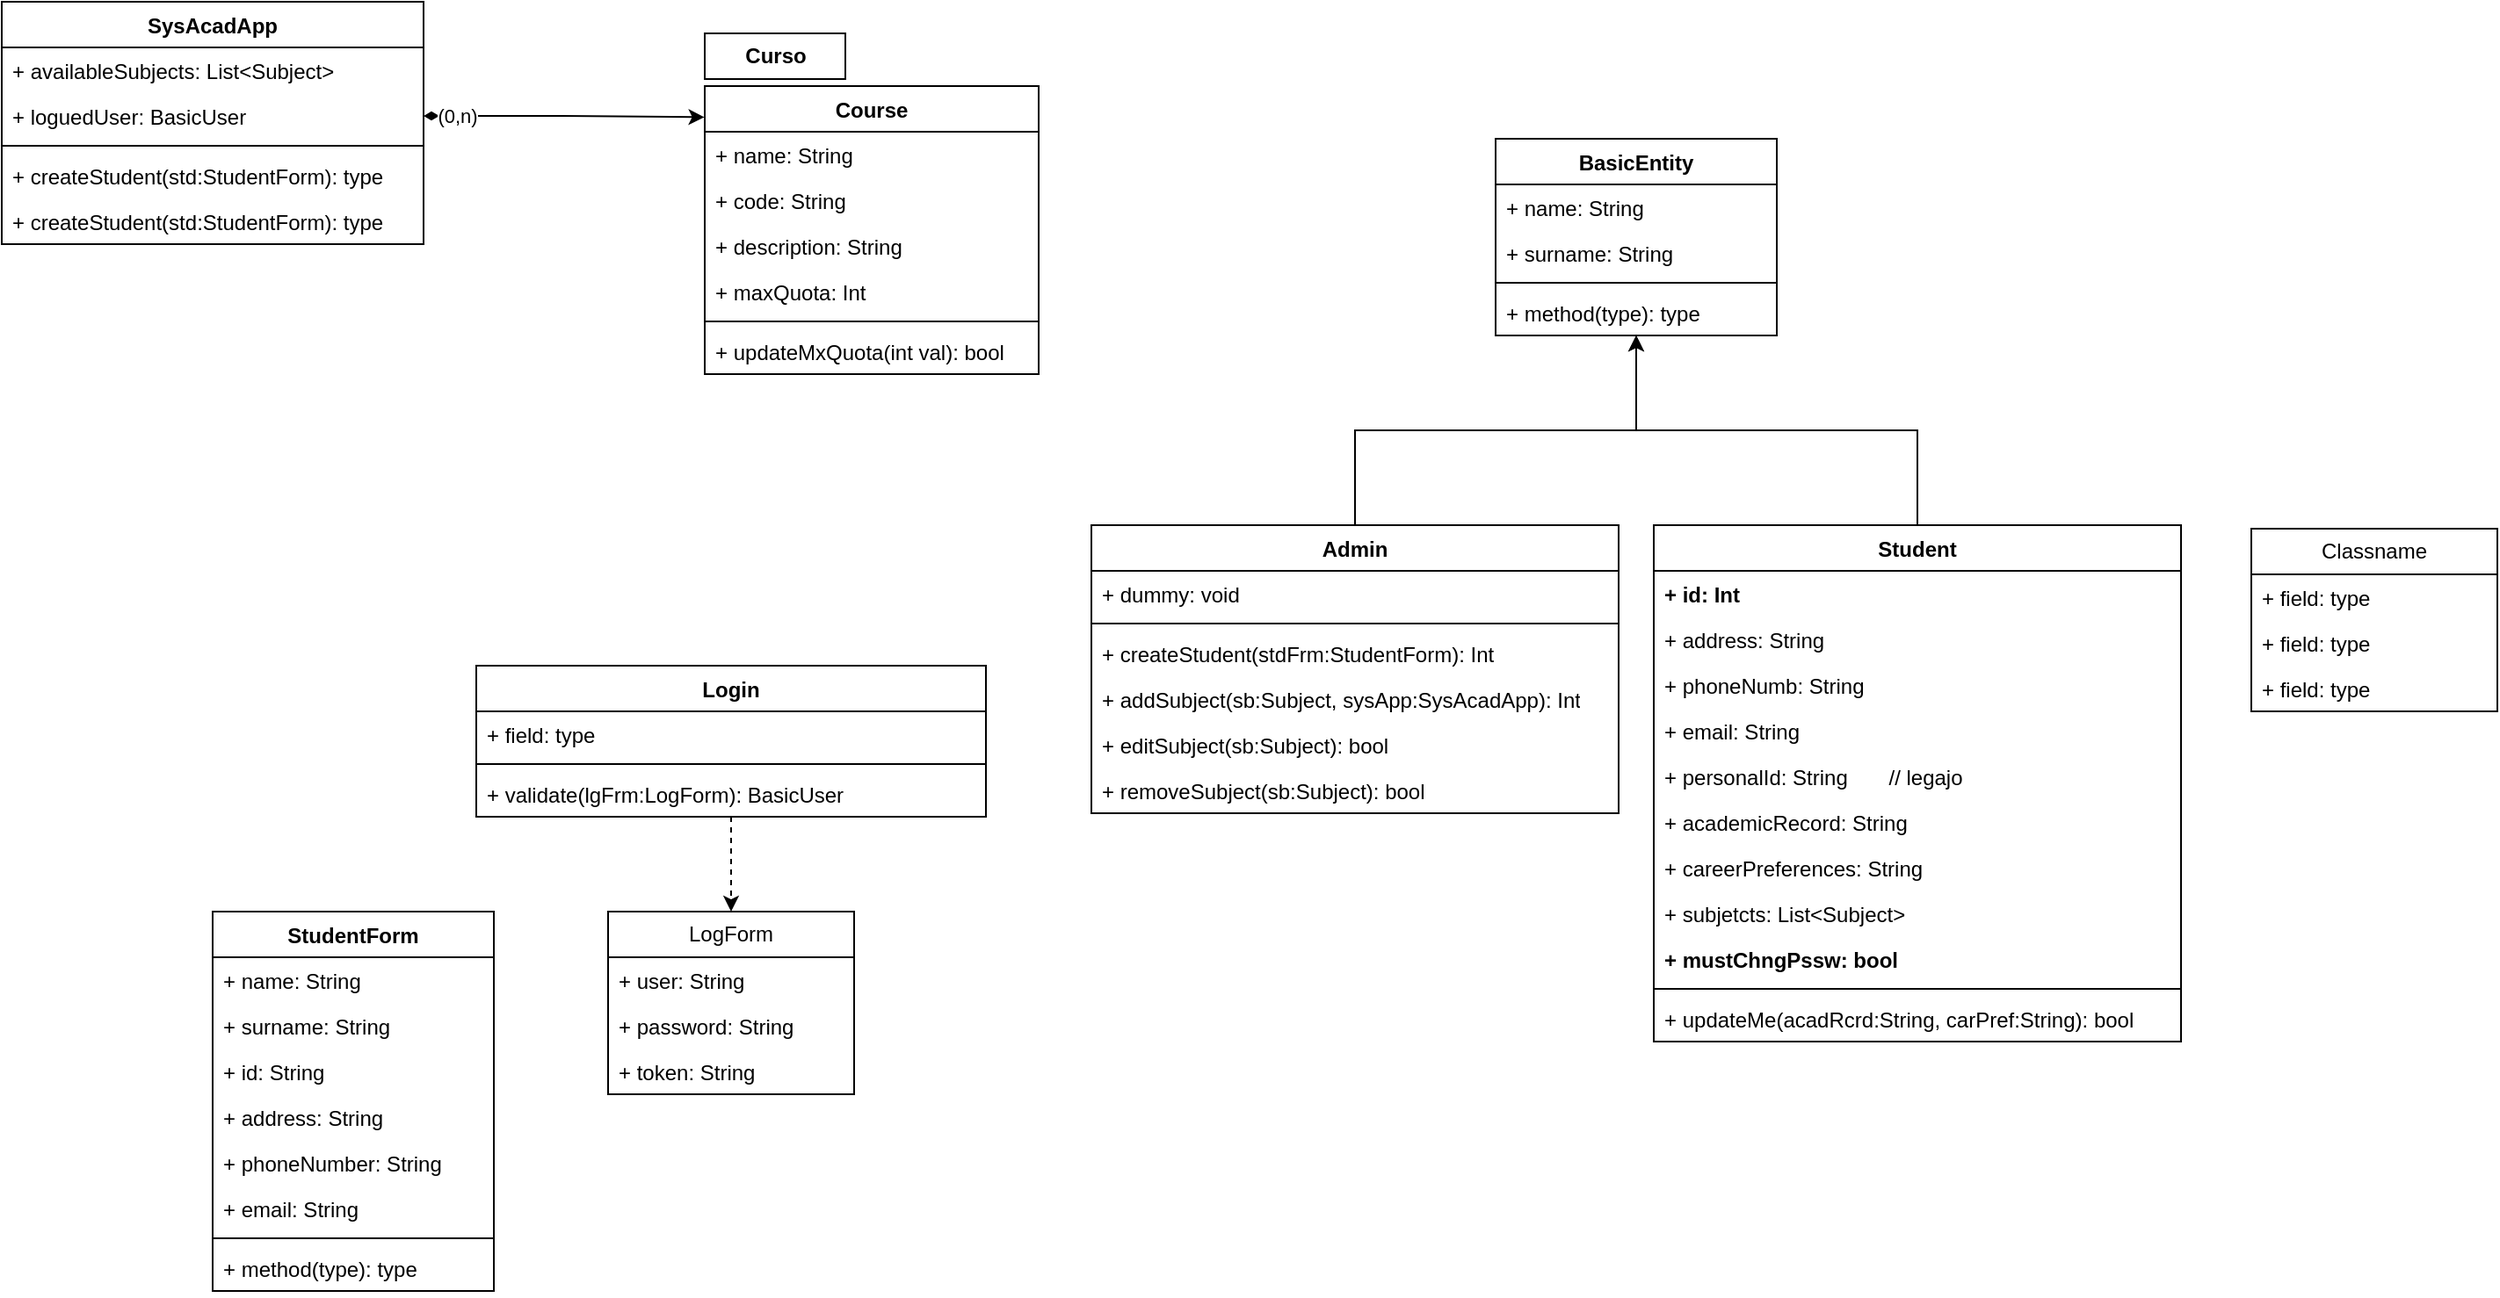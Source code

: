 <mxfile version="21.7.5" type="device">
  <diagram name="Página-1" id="jp0Hjj-rsYhxCdzABtyU">
    <mxGraphModel dx="1885" dy="1035" grid="1" gridSize="10" guides="1" tooltips="1" connect="1" arrows="1" fold="1" page="0" pageScale="1" pageWidth="827" pageHeight="1169" math="0" shadow="0">
      <root>
        <mxCell id="0" />
        <mxCell id="1" parent="0" />
        <mxCell id="aCHHTh51sgZDQNgoWjUU-1" value="Course" style="swimlane;fontStyle=1;align=center;verticalAlign=top;childLayout=stackLayout;horizontal=1;startSize=26;horizontalStack=0;resizeParent=1;resizeParentMax=0;resizeLast=0;collapsible=1;marginBottom=0;whiteSpace=wrap;html=1;" parent="1" vertex="1">
          <mxGeometry x="-290" y="-130" width="190" height="164" as="geometry" />
        </mxCell>
        <mxCell id="aCHHTh51sgZDQNgoWjUU-30" value="+ name: String" style="text;strokeColor=none;fillColor=none;align=left;verticalAlign=top;spacingLeft=4;spacingRight=4;overflow=hidden;rotatable=0;points=[[0,0.5],[1,0.5]];portConstraint=eastwest;whiteSpace=wrap;html=1;" parent="aCHHTh51sgZDQNgoWjUU-1" vertex="1">
          <mxGeometry y="26" width="190" height="26" as="geometry" />
        </mxCell>
        <mxCell id="aCHHTh51sgZDQNgoWjUU-2" value="+ code: String" style="text;strokeColor=none;fillColor=none;align=left;verticalAlign=top;spacingLeft=4;spacingRight=4;overflow=hidden;rotatable=0;points=[[0,0.5],[1,0.5]];portConstraint=eastwest;whiteSpace=wrap;html=1;" parent="aCHHTh51sgZDQNgoWjUU-1" vertex="1">
          <mxGeometry y="52" width="190" height="26" as="geometry" />
        </mxCell>
        <mxCell id="aCHHTh51sgZDQNgoWjUU-31" value="+ description: String" style="text;strokeColor=none;fillColor=none;align=left;verticalAlign=top;spacingLeft=4;spacingRight=4;overflow=hidden;rotatable=0;points=[[0,0.5],[1,0.5]];portConstraint=eastwest;whiteSpace=wrap;html=1;" parent="aCHHTh51sgZDQNgoWjUU-1" vertex="1">
          <mxGeometry y="78" width="190" height="26" as="geometry" />
        </mxCell>
        <mxCell id="aCHHTh51sgZDQNgoWjUU-32" value="+ maxQuota: Int" style="text;strokeColor=none;fillColor=none;align=left;verticalAlign=top;spacingLeft=4;spacingRight=4;overflow=hidden;rotatable=0;points=[[0,0.5],[1,0.5]];portConstraint=eastwest;whiteSpace=wrap;html=1;" parent="aCHHTh51sgZDQNgoWjUU-1" vertex="1">
          <mxGeometry y="104" width="190" height="26" as="geometry" />
        </mxCell>
        <mxCell id="aCHHTh51sgZDQNgoWjUU-3" value="" style="line;strokeWidth=1;fillColor=none;align=left;verticalAlign=middle;spacingTop=-1;spacingLeft=3;spacingRight=3;rotatable=0;labelPosition=right;points=[];portConstraint=eastwest;strokeColor=inherit;" parent="aCHHTh51sgZDQNgoWjUU-1" vertex="1">
          <mxGeometry y="130" width="190" height="8" as="geometry" />
        </mxCell>
        <mxCell id="aCHHTh51sgZDQNgoWjUU-4" value="+ updateMxQuota(int val): bool" style="text;strokeColor=none;fillColor=none;align=left;verticalAlign=top;spacingLeft=4;spacingRight=4;overflow=hidden;rotatable=0;points=[[0,0.5],[1,0.5]];portConstraint=eastwest;whiteSpace=wrap;html=1;" parent="aCHHTh51sgZDQNgoWjUU-1" vertex="1">
          <mxGeometry y="138" width="190" height="26" as="geometry" />
        </mxCell>
        <mxCell id="aCHHTh51sgZDQNgoWjUU-24" style="edgeStyle=orthogonalEdgeStyle;rounded=0;orthogonalLoop=1;jettySize=auto;html=1;" parent="1" source="aCHHTh51sgZDQNgoWjUU-5" target="aCHHTh51sgZDQNgoWjUU-14" edge="1">
          <mxGeometry relative="1" as="geometry" />
        </mxCell>
        <mxCell id="aCHHTh51sgZDQNgoWjUU-5" value="Student" style="swimlane;fontStyle=1;align=center;verticalAlign=top;childLayout=stackLayout;horizontal=1;startSize=26;horizontalStack=0;resizeParent=1;resizeParentMax=0;resizeLast=0;collapsible=1;marginBottom=0;whiteSpace=wrap;html=1;" parent="1" vertex="1">
          <mxGeometry x="250" y="120" width="300" height="294" as="geometry" />
        </mxCell>
        <mxCell id="aCHHTh51sgZDQNgoWjUU-6" value="+ id: Int&amp;nbsp;" style="text;strokeColor=none;fillColor=none;align=left;verticalAlign=top;spacingLeft=4;spacingRight=4;overflow=hidden;rotatable=0;points=[[0,0.5],[1,0.5]];portConstraint=eastwest;whiteSpace=wrap;html=1;fontStyle=1" parent="aCHHTh51sgZDQNgoWjUU-5" vertex="1">
          <mxGeometry y="26" width="300" height="26" as="geometry" />
        </mxCell>
        <mxCell id="aCHHTh51sgZDQNgoWjUU-10" value="+ address: String" style="text;strokeColor=none;fillColor=none;align=left;verticalAlign=top;spacingLeft=4;spacingRight=4;overflow=hidden;rotatable=0;points=[[0,0.5],[1,0.5]];portConstraint=eastwest;whiteSpace=wrap;html=1;" parent="aCHHTh51sgZDQNgoWjUU-5" vertex="1">
          <mxGeometry y="52" width="300" height="26" as="geometry" />
        </mxCell>
        <mxCell id="aCHHTh51sgZDQNgoWjUU-11" value="+ phoneNumb: String" style="text;strokeColor=none;fillColor=none;align=left;verticalAlign=top;spacingLeft=4;spacingRight=4;overflow=hidden;rotatable=0;points=[[0,0.5],[1,0.5]];portConstraint=eastwest;whiteSpace=wrap;html=1;" parent="aCHHTh51sgZDQNgoWjUU-5" vertex="1">
          <mxGeometry y="78" width="300" height="26" as="geometry" />
        </mxCell>
        <mxCell id="aCHHTh51sgZDQNgoWjUU-13" value="+ email: String" style="text;strokeColor=none;fillColor=none;align=left;verticalAlign=top;spacingLeft=4;spacingRight=4;overflow=hidden;rotatable=0;points=[[0,0.5],[1,0.5]];portConstraint=eastwest;whiteSpace=wrap;html=1;" parent="aCHHTh51sgZDQNgoWjUU-5" vertex="1">
          <mxGeometry y="104" width="300" height="26" as="geometry" />
        </mxCell>
        <mxCell id="aCHHTh51sgZDQNgoWjUU-18" value="+ personalId: String&amp;nbsp; &amp;nbsp; &amp;nbsp; &amp;nbsp;// legajo" style="text;strokeColor=none;fillColor=none;align=left;verticalAlign=top;spacingLeft=4;spacingRight=4;overflow=hidden;rotatable=0;points=[[0,0.5],[1,0.5]];portConstraint=eastwest;whiteSpace=wrap;html=1;" parent="aCHHTh51sgZDQNgoWjUU-5" vertex="1">
          <mxGeometry y="130" width="300" height="26" as="geometry" />
        </mxCell>
        <mxCell id="aCHHTh51sgZDQNgoWjUU-19" value="+ academicRecord: String" style="text;strokeColor=none;fillColor=none;align=left;verticalAlign=top;spacingLeft=4;spacingRight=4;overflow=hidden;rotatable=0;points=[[0,0.5],[1,0.5]];portConstraint=eastwest;whiteSpace=wrap;html=1;" parent="aCHHTh51sgZDQNgoWjUU-5" vertex="1">
          <mxGeometry y="156" width="300" height="26" as="geometry" />
        </mxCell>
        <mxCell id="aCHHTh51sgZDQNgoWjUU-12" value="+ careerPreferences: String" style="text;strokeColor=none;fillColor=none;align=left;verticalAlign=top;spacingLeft=4;spacingRight=4;overflow=hidden;rotatable=0;points=[[0,0.5],[1,0.5]];portConstraint=eastwest;whiteSpace=wrap;html=1;" parent="aCHHTh51sgZDQNgoWjUU-5" vertex="1">
          <mxGeometry y="182" width="300" height="26" as="geometry" />
        </mxCell>
        <mxCell id="aCHHTh51sgZDQNgoWjUU-33" value="+ subjetcts: List&amp;lt;Subject&amp;gt;" style="text;strokeColor=none;fillColor=none;align=left;verticalAlign=top;spacingLeft=4;spacingRight=4;overflow=hidden;rotatable=0;points=[[0,0.5],[1,0.5]];portConstraint=eastwest;whiteSpace=wrap;html=1;" parent="aCHHTh51sgZDQNgoWjUU-5" vertex="1">
          <mxGeometry y="208" width="300" height="26" as="geometry" />
        </mxCell>
        <mxCell id="32XoBcUcEk1vVq0TK0M4-25" value="+ mustChngPssw: bool" style="text;strokeColor=none;fillColor=none;align=left;verticalAlign=top;spacingLeft=4;spacingRight=4;overflow=hidden;rotatable=0;points=[[0,0.5],[1,0.5]];portConstraint=eastwest;whiteSpace=wrap;html=1;fontStyle=1" parent="aCHHTh51sgZDQNgoWjUU-5" vertex="1">
          <mxGeometry y="234" width="300" height="26" as="geometry" />
        </mxCell>
        <mxCell id="aCHHTh51sgZDQNgoWjUU-7" value="" style="line;strokeWidth=1;fillColor=none;align=left;verticalAlign=middle;spacingTop=-1;spacingLeft=3;spacingRight=3;rotatable=0;labelPosition=right;points=[];portConstraint=eastwest;strokeColor=inherit;" parent="aCHHTh51sgZDQNgoWjUU-5" vertex="1">
          <mxGeometry y="260" width="300" height="8" as="geometry" />
        </mxCell>
        <mxCell id="aCHHTh51sgZDQNgoWjUU-8" value="+ updateMe(acadRcrd:String, carPref:String): bool" style="text;strokeColor=none;fillColor=none;align=left;verticalAlign=top;spacingLeft=4;spacingRight=4;overflow=hidden;rotatable=0;points=[[0,0.5],[1,0.5]];portConstraint=eastwest;whiteSpace=wrap;html=1;" parent="aCHHTh51sgZDQNgoWjUU-5" vertex="1">
          <mxGeometry y="268" width="300" height="26" as="geometry" />
        </mxCell>
        <mxCell id="aCHHTh51sgZDQNgoWjUU-14" value="BasicEntity" style="swimlane;fontStyle=1;align=center;verticalAlign=top;childLayout=stackLayout;horizontal=1;startSize=26;horizontalStack=0;resizeParent=1;resizeParentMax=0;resizeLast=0;collapsible=1;marginBottom=0;whiteSpace=wrap;html=1;" parent="1" vertex="1">
          <mxGeometry x="160" y="-100" width="160" height="112" as="geometry" />
        </mxCell>
        <mxCell id="aCHHTh51sgZDQNgoWjUU-22" value="+ name: String" style="text;strokeColor=none;fillColor=none;align=left;verticalAlign=top;spacingLeft=4;spacingRight=4;overflow=hidden;rotatable=0;points=[[0,0.5],[1,0.5]];portConstraint=eastwest;whiteSpace=wrap;html=1;" parent="aCHHTh51sgZDQNgoWjUU-14" vertex="1">
          <mxGeometry y="26" width="160" height="26" as="geometry" />
        </mxCell>
        <mxCell id="iXs23itsmqK7QYpMgsOb-6" value="+ surname: String" style="text;strokeColor=none;fillColor=none;align=left;verticalAlign=top;spacingLeft=4;spacingRight=4;overflow=hidden;rotatable=0;points=[[0,0.5],[1,0.5]];portConstraint=eastwest;whiteSpace=wrap;html=1;" vertex="1" parent="aCHHTh51sgZDQNgoWjUU-14">
          <mxGeometry y="52" width="160" height="26" as="geometry" />
        </mxCell>
        <mxCell id="aCHHTh51sgZDQNgoWjUU-16" value="" style="line;strokeWidth=1;fillColor=none;align=left;verticalAlign=middle;spacingTop=-1;spacingLeft=3;spacingRight=3;rotatable=0;labelPosition=right;points=[];portConstraint=eastwest;strokeColor=inherit;" parent="aCHHTh51sgZDQNgoWjUU-14" vertex="1">
          <mxGeometry y="78" width="160" height="8" as="geometry" />
        </mxCell>
        <mxCell id="aCHHTh51sgZDQNgoWjUU-17" value="+ method(type): type" style="text;strokeColor=none;fillColor=none;align=left;verticalAlign=top;spacingLeft=4;spacingRight=4;overflow=hidden;rotatable=0;points=[[0,0.5],[1,0.5]];portConstraint=eastwest;whiteSpace=wrap;html=1;" parent="aCHHTh51sgZDQNgoWjUU-14" vertex="1">
          <mxGeometry y="86" width="160" height="26" as="geometry" />
        </mxCell>
        <mxCell id="aCHHTh51sgZDQNgoWjUU-29" style="edgeStyle=orthogonalEdgeStyle;rounded=0;orthogonalLoop=1;jettySize=auto;html=1;" parent="1" source="aCHHTh51sgZDQNgoWjUU-25" target="aCHHTh51sgZDQNgoWjUU-14" edge="1">
          <mxGeometry relative="1" as="geometry" />
        </mxCell>
        <mxCell id="aCHHTh51sgZDQNgoWjUU-25" value="Admin" style="swimlane;fontStyle=1;align=center;verticalAlign=top;childLayout=stackLayout;horizontal=1;startSize=26;horizontalStack=0;resizeParent=1;resizeParentMax=0;resizeLast=0;collapsible=1;marginBottom=0;whiteSpace=wrap;html=1;" parent="1" vertex="1">
          <mxGeometry x="-70" y="120" width="300" height="164" as="geometry" />
        </mxCell>
        <mxCell id="aCHHTh51sgZDQNgoWjUU-56" value="+ dummy: void" style="text;strokeColor=none;fillColor=none;align=left;verticalAlign=top;spacingLeft=4;spacingRight=4;overflow=hidden;rotatable=0;points=[[0,0.5],[1,0.5]];portConstraint=eastwest;whiteSpace=wrap;html=1;" parent="aCHHTh51sgZDQNgoWjUU-25" vertex="1">
          <mxGeometry y="26" width="300" height="26" as="geometry" />
        </mxCell>
        <mxCell id="aCHHTh51sgZDQNgoWjUU-27" value="" style="line;strokeWidth=1;fillColor=none;align=left;verticalAlign=middle;spacingTop=-1;spacingLeft=3;spacingRight=3;rotatable=0;labelPosition=right;points=[];portConstraint=eastwest;strokeColor=inherit;" parent="aCHHTh51sgZDQNgoWjUU-25" vertex="1">
          <mxGeometry y="52" width="300" height="8" as="geometry" />
        </mxCell>
        <mxCell id="aCHHTh51sgZDQNgoWjUU-28" value="+ createStudent(stdFrm:StudentForm): Int" style="text;strokeColor=none;fillColor=none;align=left;verticalAlign=top;spacingLeft=4;spacingRight=4;overflow=hidden;rotatable=0;points=[[0,0.5],[1,0.5]];portConstraint=eastwest;whiteSpace=wrap;html=1;" parent="aCHHTh51sgZDQNgoWjUU-25" vertex="1">
          <mxGeometry y="60" width="300" height="26" as="geometry" />
        </mxCell>
        <mxCell id="aCHHTh51sgZDQNgoWjUU-48" value="+ addSubject(sb:Subject, sysApp:SysAcadApp): Int" style="text;strokeColor=none;fillColor=none;align=left;verticalAlign=top;spacingLeft=4;spacingRight=4;overflow=hidden;rotatable=0;points=[[0,0.5],[1,0.5]];portConstraint=eastwest;whiteSpace=wrap;html=1;" parent="aCHHTh51sgZDQNgoWjUU-25" vertex="1">
          <mxGeometry y="86" width="300" height="26" as="geometry" />
        </mxCell>
        <mxCell id="aCHHTh51sgZDQNgoWjUU-50" value="+ editSubject(sb:Subject): bool" style="text;strokeColor=none;fillColor=none;align=left;verticalAlign=top;spacingLeft=4;spacingRight=4;overflow=hidden;rotatable=0;points=[[0,0.5],[1,0.5]];portConstraint=eastwest;whiteSpace=wrap;html=1;" parent="aCHHTh51sgZDQNgoWjUU-25" vertex="1">
          <mxGeometry y="112" width="300" height="26" as="geometry" />
        </mxCell>
        <mxCell id="aCHHTh51sgZDQNgoWjUU-51" value="+ removeSubject(sb:Subject): bool" style="text;strokeColor=none;fillColor=none;align=left;verticalAlign=top;spacingLeft=4;spacingRight=4;overflow=hidden;rotatable=0;points=[[0,0.5],[1,0.5]];portConstraint=eastwest;whiteSpace=wrap;html=1;" parent="aCHHTh51sgZDQNgoWjUU-25" vertex="1">
          <mxGeometry y="138" width="300" height="26" as="geometry" />
        </mxCell>
        <mxCell id="aCHHTh51sgZDQNgoWjUU-46" value="Curso" style="text;align=center;fontStyle=1;verticalAlign=middle;spacingLeft=3;spacingRight=3;strokeColor=default;rotatable=0;points=[[0,0.5],[1,0.5]];portConstraint=eastwest;html=1;" parent="1" vertex="1">
          <mxGeometry x="-290" y="-160" width="80" height="26" as="geometry" />
        </mxCell>
        <mxCell id="aCHHTh51sgZDQNgoWjUU-52" value="SysAcadApp" style="swimlane;fontStyle=1;align=center;verticalAlign=top;childLayout=stackLayout;horizontal=1;startSize=26;horizontalStack=0;resizeParent=1;resizeParentMax=0;resizeLast=0;collapsible=1;marginBottom=0;whiteSpace=wrap;html=1;" parent="1" vertex="1">
          <mxGeometry x="-690" y="-178" width="240" height="138" as="geometry" />
        </mxCell>
        <mxCell id="32XoBcUcEk1vVq0TK0M4-7" value="+ availableSubjects: List&amp;lt;Subject&amp;gt;" style="text;strokeColor=none;fillColor=none;align=left;verticalAlign=top;spacingLeft=4;spacingRight=4;overflow=hidden;rotatable=0;points=[[0,0.5],[1,0.5]];portConstraint=eastwest;whiteSpace=wrap;html=1;" parent="aCHHTh51sgZDQNgoWjUU-52" vertex="1">
          <mxGeometry y="26" width="240" height="26" as="geometry" />
        </mxCell>
        <mxCell id="aCHHTh51sgZDQNgoWjUU-53" value="+ loguedUser: BasicUser" style="text;strokeColor=none;fillColor=none;align=left;verticalAlign=top;spacingLeft=4;spacingRight=4;overflow=hidden;rotatable=0;points=[[0,0.5],[1,0.5]];portConstraint=eastwest;whiteSpace=wrap;html=1;" parent="aCHHTh51sgZDQNgoWjUU-52" vertex="1">
          <mxGeometry y="52" width="240" height="26" as="geometry" />
        </mxCell>
        <mxCell id="aCHHTh51sgZDQNgoWjUU-54" value="" style="line;strokeWidth=1;fillColor=none;align=left;verticalAlign=middle;spacingTop=-1;spacingLeft=3;spacingRight=3;rotatable=0;labelPosition=right;points=[];portConstraint=eastwest;strokeColor=inherit;" parent="aCHHTh51sgZDQNgoWjUU-52" vertex="1">
          <mxGeometry y="78" width="240" height="8" as="geometry" />
        </mxCell>
        <mxCell id="32XoBcUcEk1vVq0TK0M4-27" value="+ createStudent(std:StudentForm): type" style="text;strokeColor=none;fillColor=none;align=left;verticalAlign=top;spacingLeft=4;spacingRight=4;overflow=hidden;rotatable=0;points=[[0,0.5],[1,0.5]];portConstraint=eastwest;whiteSpace=wrap;html=1;" parent="aCHHTh51sgZDQNgoWjUU-52" vertex="1">
          <mxGeometry y="86" width="240" height="26" as="geometry" />
        </mxCell>
        <mxCell id="aCHHTh51sgZDQNgoWjUU-55" value="+ createStudent(std:StudentForm): type" style="text;strokeColor=none;fillColor=none;align=left;verticalAlign=top;spacingLeft=4;spacingRight=4;overflow=hidden;rotatable=0;points=[[0,0.5],[1,0.5]];portConstraint=eastwest;whiteSpace=wrap;html=1;" parent="aCHHTh51sgZDQNgoWjUU-52" vertex="1">
          <mxGeometry y="112" width="240" height="26" as="geometry" />
        </mxCell>
        <mxCell id="32XoBcUcEk1vVq0TK0M4-14" style="edgeStyle=orthogonalEdgeStyle;rounded=0;orthogonalLoop=1;jettySize=auto;html=1;entryX=0.5;entryY=0;entryDx=0;entryDy=0;dashed=1;" parent="1" source="32XoBcUcEk1vVq0TK0M4-1" target="32XoBcUcEk1vVq0TK0M4-9" edge="1">
          <mxGeometry relative="1" as="geometry" />
        </mxCell>
        <mxCell id="32XoBcUcEk1vVq0TK0M4-1" value="Login" style="swimlane;fontStyle=1;align=center;verticalAlign=top;childLayout=stackLayout;horizontal=1;startSize=26;horizontalStack=0;resizeParent=1;resizeParentMax=0;resizeLast=0;collapsible=1;marginBottom=0;whiteSpace=wrap;html=1;" parent="1" vertex="1">
          <mxGeometry x="-420" y="200" width="290" height="86" as="geometry" />
        </mxCell>
        <mxCell id="32XoBcUcEk1vVq0TK0M4-2" value="+ field: type" style="text;strokeColor=none;fillColor=none;align=left;verticalAlign=top;spacingLeft=4;spacingRight=4;overflow=hidden;rotatable=0;points=[[0,0.5],[1,0.5]];portConstraint=eastwest;whiteSpace=wrap;html=1;" parent="32XoBcUcEk1vVq0TK0M4-1" vertex="1">
          <mxGeometry y="26" width="290" height="26" as="geometry" />
        </mxCell>
        <mxCell id="32XoBcUcEk1vVq0TK0M4-3" value="" style="line;strokeWidth=1;fillColor=none;align=left;verticalAlign=middle;spacingTop=-1;spacingLeft=3;spacingRight=3;rotatable=0;labelPosition=right;points=[];portConstraint=eastwest;strokeColor=inherit;" parent="32XoBcUcEk1vVq0TK0M4-1" vertex="1">
          <mxGeometry y="52" width="290" height="8" as="geometry" />
        </mxCell>
        <mxCell id="32XoBcUcEk1vVq0TK0M4-4" value="+ validate(lgFrm:LogForm): BasicUser" style="text;strokeColor=none;fillColor=none;align=left;verticalAlign=top;spacingLeft=4;spacingRight=4;overflow=hidden;rotatable=0;points=[[0,0.5],[1,0.5]];portConstraint=eastwest;whiteSpace=wrap;html=1;" parent="32XoBcUcEk1vVq0TK0M4-1" vertex="1">
          <mxGeometry y="60" width="290" height="26" as="geometry" />
        </mxCell>
        <mxCell id="32XoBcUcEk1vVq0TK0M4-5" style="edgeStyle=orthogonalEdgeStyle;rounded=0;orthogonalLoop=1;jettySize=auto;html=1;entryX=-0.001;entryY=0.108;entryDx=0;entryDy=0;entryPerimeter=0;startArrow=diamondThin;startFill=1;" parent="1" source="aCHHTh51sgZDQNgoWjUU-53" target="aCHHTh51sgZDQNgoWjUU-1" edge="1">
          <mxGeometry relative="1" as="geometry" />
        </mxCell>
        <mxCell id="32XoBcUcEk1vVq0TK0M4-6" value="(0,n)" style="edgeLabel;html=1;align=center;verticalAlign=middle;resizable=0;points=[];" parent="32XoBcUcEk1vVq0TK0M4-5" vertex="1" connectable="0">
          <mxGeometry x="-0.771" relative="1" as="geometry">
            <mxPoint as="offset" />
          </mxGeometry>
        </mxCell>
        <mxCell id="32XoBcUcEk1vVq0TK0M4-9" value="LogForm" style="swimlane;fontStyle=0;childLayout=stackLayout;horizontal=1;startSize=26;fillColor=none;horizontalStack=0;resizeParent=1;resizeParentMax=0;resizeLast=0;collapsible=1;marginBottom=0;whiteSpace=wrap;html=1;" parent="1" vertex="1">
          <mxGeometry x="-345" y="340" width="140" height="104" as="geometry" />
        </mxCell>
        <mxCell id="32XoBcUcEk1vVq0TK0M4-10" value="+ user: String&lt;span style=&quot;white-space: pre;&quot;&gt;&#x9;&lt;/span&gt;" style="text;strokeColor=none;fillColor=none;align=left;verticalAlign=top;spacingLeft=4;spacingRight=4;overflow=hidden;rotatable=0;points=[[0,0.5],[1,0.5]];portConstraint=eastwest;whiteSpace=wrap;html=1;" parent="32XoBcUcEk1vVq0TK0M4-9" vertex="1">
          <mxGeometry y="26" width="140" height="26" as="geometry" />
        </mxCell>
        <mxCell id="32XoBcUcEk1vVq0TK0M4-11" value="+ password: String" style="text;strokeColor=none;fillColor=none;align=left;verticalAlign=top;spacingLeft=4;spacingRight=4;overflow=hidden;rotatable=0;points=[[0,0.5],[1,0.5]];portConstraint=eastwest;whiteSpace=wrap;html=1;" parent="32XoBcUcEk1vVq0TK0M4-9" vertex="1">
          <mxGeometry y="52" width="140" height="26" as="geometry" />
        </mxCell>
        <mxCell id="32XoBcUcEk1vVq0TK0M4-12" value="+ token: String" style="text;strokeColor=none;fillColor=none;align=left;verticalAlign=top;spacingLeft=4;spacingRight=4;overflow=hidden;rotatable=0;points=[[0,0.5],[1,0.5]];portConstraint=eastwest;whiteSpace=wrap;html=1;" parent="32XoBcUcEk1vVq0TK0M4-9" vertex="1">
          <mxGeometry y="78" width="140" height="26" as="geometry" />
        </mxCell>
        <mxCell id="32XoBcUcEk1vVq0TK0M4-16" value="StudentForm" style="swimlane;fontStyle=1;align=center;verticalAlign=top;childLayout=stackLayout;horizontal=1;startSize=26;horizontalStack=0;resizeParent=1;resizeParentMax=0;resizeLast=0;collapsible=1;marginBottom=0;whiteSpace=wrap;html=1;" parent="1" vertex="1">
          <mxGeometry x="-570" y="340" width="160" height="216" as="geometry" />
        </mxCell>
        <mxCell id="32XoBcUcEk1vVq0TK0M4-17" value="+ name: String" style="text;strokeColor=none;fillColor=none;align=left;verticalAlign=top;spacingLeft=4;spacingRight=4;overflow=hidden;rotatable=0;points=[[0,0.5],[1,0.5]];portConstraint=eastwest;whiteSpace=wrap;html=1;" parent="32XoBcUcEk1vVq0TK0M4-16" vertex="1">
          <mxGeometry y="26" width="160" height="26" as="geometry" />
        </mxCell>
        <mxCell id="32XoBcUcEk1vVq0TK0M4-20" value="+ surname: String" style="text;strokeColor=none;fillColor=none;align=left;verticalAlign=top;spacingLeft=4;spacingRight=4;overflow=hidden;rotatable=0;points=[[0,0.5],[1,0.5]];portConstraint=eastwest;whiteSpace=wrap;html=1;" parent="32XoBcUcEk1vVq0TK0M4-16" vertex="1">
          <mxGeometry y="52" width="160" height="26" as="geometry" />
        </mxCell>
        <mxCell id="32XoBcUcEk1vVq0TK0M4-21" value="+ id: String" style="text;strokeColor=none;fillColor=none;align=left;verticalAlign=top;spacingLeft=4;spacingRight=4;overflow=hidden;rotatable=0;points=[[0,0.5],[1,0.5]];portConstraint=eastwest;whiteSpace=wrap;html=1;" parent="32XoBcUcEk1vVq0TK0M4-16" vertex="1">
          <mxGeometry y="78" width="160" height="26" as="geometry" />
        </mxCell>
        <mxCell id="32XoBcUcEk1vVq0TK0M4-22" value="+ address: String" style="text;strokeColor=none;fillColor=none;align=left;verticalAlign=top;spacingLeft=4;spacingRight=4;overflow=hidden;rotatable=0;points=[[0,0.5],[1,0.5]];portConstraint=eastwest;whiteSpace=wrap;html=1;" parent="32XoBcUcEk1vVq0TK0M4-16" vertex="1">
          <mxGeometry y="104" width="160" height="26" as="geometry" />
        </mxCell>
        <mxCell id="32XoBcUcEk1vVq0TK0M4-23" value="+ phoneNumber: String" style="text;strokeColor=none;fillColor=none;align=left;verticalAlign=top;spacingLeft=4;spacingRight=4;overflow=hidden;rotatable=0;points=[[0,0.5],[1,0.5]];portConstraint=eastwest;whiteSpace=wrap;html=1;" parent="32XoBcUcEk1vVq0TK0M4-16" vertex="1">
          <mxGeometry y="130" width="160" height="26" as="geometry" />
        </mxCell>
        <mxCell id="32XoBcUcEk1vVq0TK0M4-24" value="+ email: String" style="text;strokeColor=none;fillColor=none;align=left;verticalAlign=top;spacingLeft=4;spacingRight=4;overflow=hidden;rotatable=0;points=[[0,0.5],[1,0.5]];portConstraint=eastwest;whiteSpace=wrap;html=1;" parent="32XoBcUcEk1vVq0TK0M4-16" vertex="1">
          <mxGeometry y="156" width="160" height="26" as="geometry" />
        </mxCell>
        <mxCell id="32XoBcUcEk1vVq0TK0M4-18" value="" style="line;strokeWidth=1;fillColor=none;align=left;verticalAlign=middle;spacingTop=-1;spacingLeft=3;spacingRight=3;rotatable=0;labelPosition=right;points=[];portConstraint=eastwest;strokeColor=inherit;" parent="32XoBcUcEk1vVq0TK0M4-16" vertex="1">
          <mxGeometry y="182" width="160" height="8" as="geometry" />
        </mxCell>
        <mxCell id="32XoBcUcEk1vVq0TK0M4-19" value="+ method(type): type" style="text;strokeColor=none;fillColor=none;align=left;verticalAlign=top;spacingLeft=4;spacingRight=4;overflow=hidden;rotatable=0;points=[[0,0.5],[1,0.5]];portConstraint=eastwest;whiteSpace=wrap;html=1;" parent="32XoBcUcEk1vVq0TK0M4-16" vertex="1">
          <mxGeometry y="190" width="160" height="26" as="geometry" />
        </mxCell>
        <mxCell id="iXs23itsmqK7QYpMgsOb-1" value="Classname" style="swimlane;fontStyle=0;childLayout=stackLayout;horizontal=1;startSize=26;fillColor=none;horizontalStack=0;resizeParent=1;resizeParentMax=0;resizeLast=0;collapsible=1;marginBottom=0;whiteSpace=wrap;html=1;" vertex="1" parent="1">
          <mxGeometry x="590" y="122" width="140" height="104" as="geometry" />
        </mxCell>
        <mxCell id="iXs23itsmqK7QYpMgsOb-2" value="+ field: type" style="text;strokeColor=none;fillColor=none;align=left;verticalAlign=top;spacingLeft=4;spacingRight=4;overflow=hidden;rotatable=0;points=[[0,0.5],[1,0.5]];portConstraint=eastwest;whiteSpace=wrap;html=1;" vertex="1" parent="iXs23itsmqK7QYpMgsOb-1">
          <mxGeometry y="26" width="140" height="26" as="geometry" />
        </mxCell>
        <mxCell id="iXs23itsmqK7QYpMgsOb-3" value="+ field: type" style="text;strokeColor=none;fillColor=none;align=left;verticalAlign=top;spacingLeft=4;spacingRight=4;overflow=hidden;rotatable=0;points=[[0,0.5],[1,0.5]];portConstraint=eastwest;whiteSpace=wrap;html=1;" vertex="1" parent="iXs23itsmqK7QYpMgsOb-1">
          <mxGeometry y="52" width="140" height="26" as="geometry" />
        </mxCell>
        <mxCell id="iXs23itsmqK7QYpMgsOb-4" value="+ field: type" style="text;strokeColor=none;fillColor=none;align=left;verticalAlign=top;spacingLeft=4;spacingRight=4;overflow=hidden;rotatable=0;points=[[0,0.5],[1,0.5]];portConstraint=eastwest;whiteSpace=wrap;html=1;" vertex="1" parent="iXs23itsmqK7QYpMgsOb-1">
          <mxGeometry y="78" width="140" height="26" as="geometry" />
        </mxCell>
      </root>
    </mxGraphModel>
  </diagram>
</mxfile>
